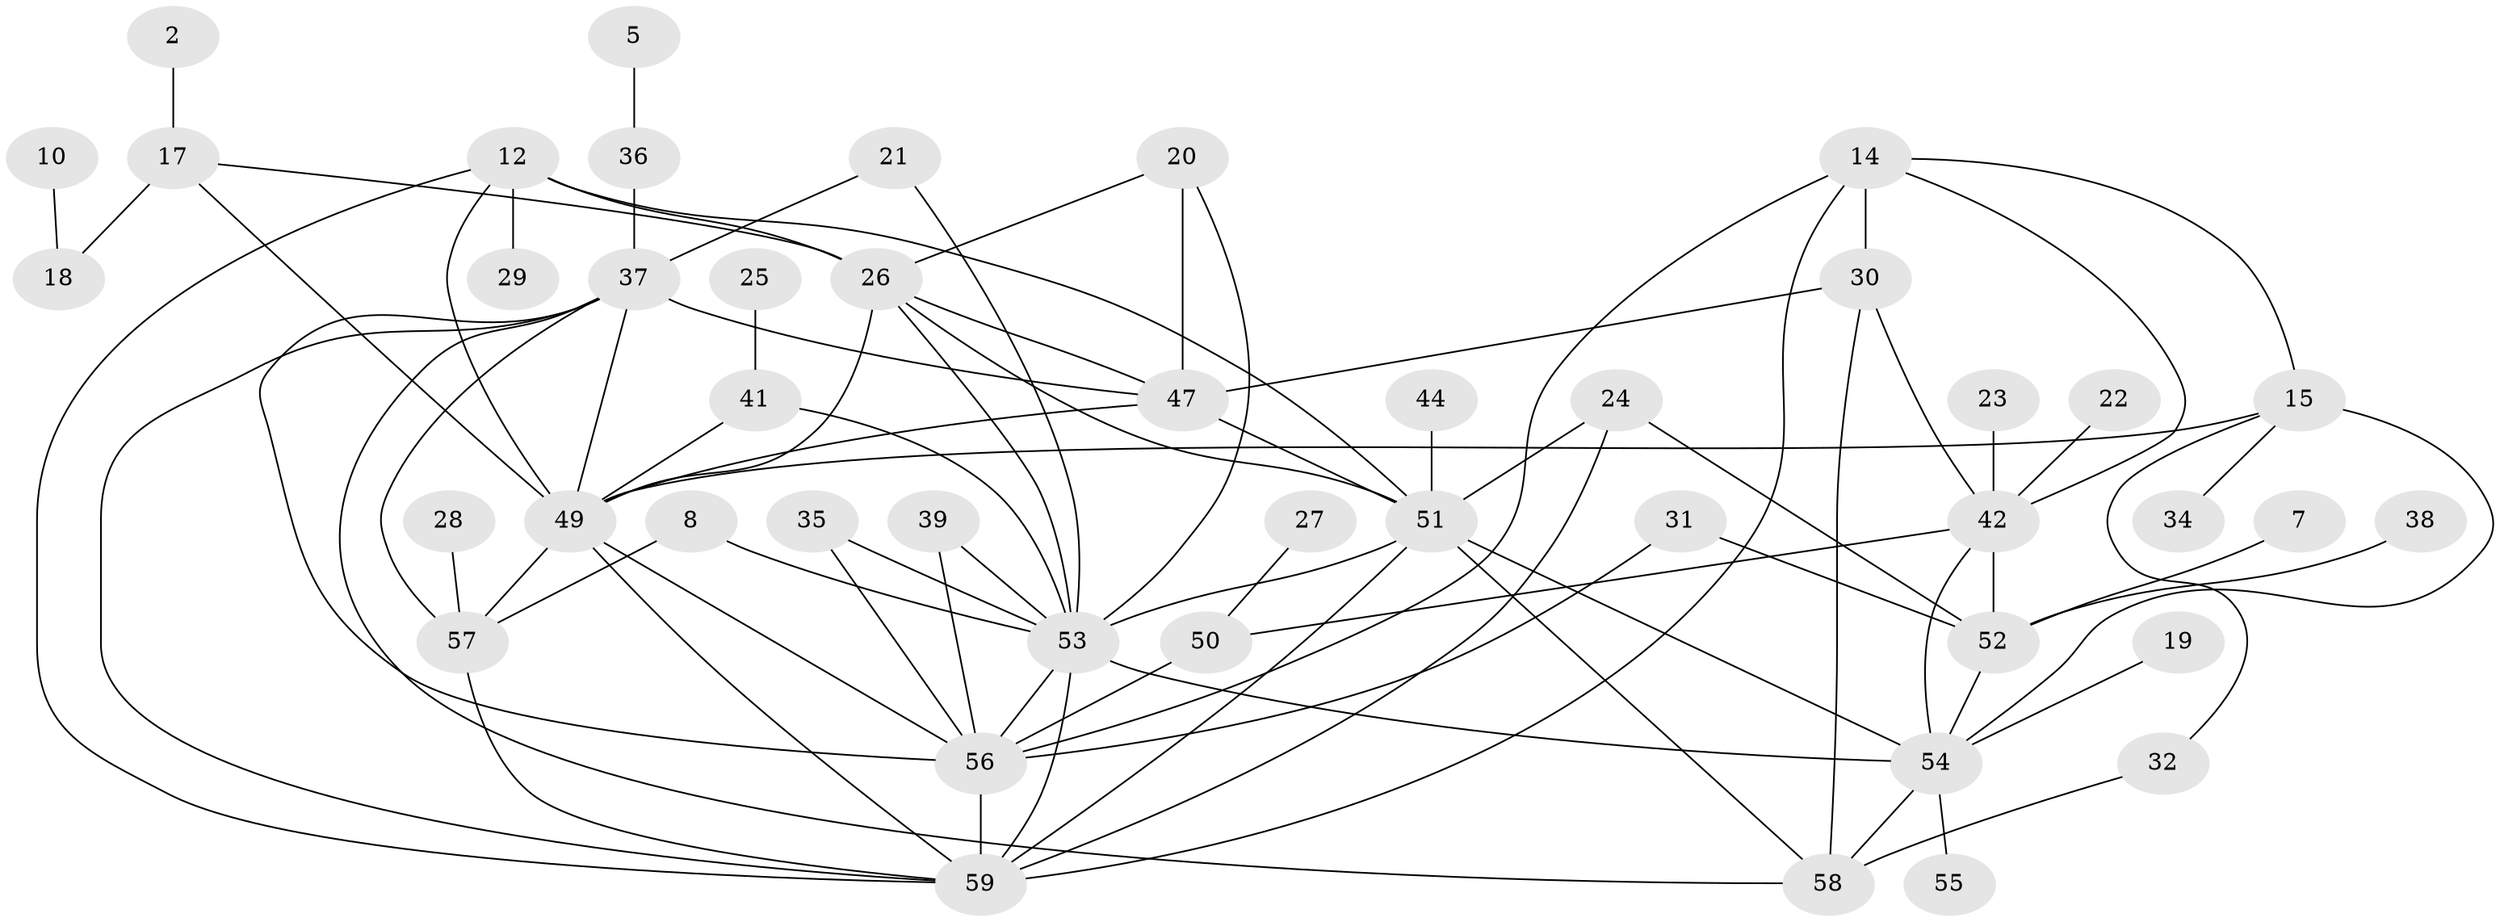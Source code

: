 // original degree distribution, {0: 0.11016949152542373, 1: 0.1864406779661017, 2: 0.23728813559322035, 3: 0.19491525423728814, 4: 0.2033898305084746, 5: 0.0423728813559322, 6: 0.025423728813559324}
// Generated by graph-tools (version 1.1) at 2025/49/03/09/25 03:49:05]
// undirected, 45 vertices, 83 edges
graph export_dot {
graph [start="1"]
  node [color=gray90,style=filled];
  2;
  5;
  7;
  8;
  10;
  12;
  14;
  15;
  17;
  18;
  19;
  20;
  21;
  22;
  23;
  24;
  25;
  26;
  27;
  28;
  29;
  30;
  31;
  32;
  34;
  35;
  36;
  37;
  38;
  39;
  41;
  42;
  44;
  47;
  49;
  50;
  51;
  52;
  53;
  54;
  55;
  56;
  57;
  58;
  59;
  2 -- 17 [weight=1.0];
  5 -- 36 [weight=1.0];
  7 -- 52 [weight=1.0];
  8 -- 53 [weight=1.0];
  8 -- 57 [weight=1.0];
  10 -- 18 [weight=1.0];
  12 -- 26 [weight=1.0];
  12 -- 29 [weight=1.0];
  12 -- 49 [weight=1.0];
  12 -- 51 [weight=1.0];
  12 -- 59 [weight=1.0];
  14 -- 15 [weight=1.0];
  14 -- 30 [weight=1.0];
  14 -- 42 [weight=1.0];
  14 -- 56 [weight=1.0];
  14 -- 59 [weight=1.0];
  15 -- 32 [weight=1.0];
  15 -- 34 [weight=1.0];
  15 -- 49 [weight=1.0];
  15 -- 54 [weight=1.0];
  17 -- 18 [weight=1.0];
  17 -- 26 [weight=1.0];
  17 -- 49 [weight=1.0];
  19 -- 54 [weight=1.0];
  20 -- 26 [weight=1.0];
  20 -- 47 [weight=1.0];
  20 -- 53 [weight=1.0];
  21 -- 37 [weight=1.0];
  21 -- 53 [weight=1.0];
  22 -- 42 [weight=1.0];
  23 -- 42 [weight=1.0];
  24 -- 51 [weight=1.0];
  24 -- 52 [weight=1.0];
  24 -- 59 [weight=1.0];
  25 -- 41 [weight=1.0];
  26 -- 47 [weight=1.0];
  26 -- 49 [weight=1.0];
  26 -- 51 [weight=1.0];
  26 -- 53 [weight=1.0];
  27 -- 50 [weight=1.0];
  28 -- 57 [weight=1.0];
  30 -- 42 [weight=1.0];
  30 -- 47 [weight=1.0];
  30 -- 58 [weight=1.0];
  31 -- 52 [weight=1.0];
  31 -- 56 [weight=1.0];
  32 -- 58 [weight=1.0];
  35 -- 53 [weight=1.0];
  35 -- 56 [weight=1.0];
  36 -- 37 [weight=1.0];
  37 -- 47 [weight=1.0];
  37 -- 49 [weight=1.0];
  37 -- 56 [weight=1.0];
  37 -- 57 [weight=1.0];
  37 -- 58 [weight=1.0];
  37 -- 59 [weight=1.0];
  38 -- 52 [weight=1.0];
  39 -- 53 [weight=1.0];
  39 -- 56 [weight=1.0];
  41 -- 49 [weight=1.0];
  41 -- 53 [weight=1.0];
  42 -- 50 [weight=1.0];
  42 -- 52 [weight=1.0];
  42 -- 54 [weight=1.0];
  44 -- 51 [weight=1.0];
  47 -- 49 [weight=1.0];
  47 -- 51 [weight=1.0];
  49 -- 56 [weight=1.0];
  49 -- 57 [weight=1.0];
  49 -- 59 [weight=1.0];
  50 -- 56 [weight=2.0];
  51 -- 53 [weight=1.0];
  51 -- 54 [weight=1.0];
  51 -- 58 [weight=1.0];
  51 -- 59 [weight=1.0];
  52 -- 54 [weight=1.0];
  53 -- 54 [weight=1.0];
  53 -- 56 [weight=1.0];
  53 -- 59 [weight=1.0];
  54 -- 55 [weight=1.0];
  54 -- 58 [weight=1.0];
  56 -- 59 [weight=1.0];
  57 -- 59 [weight=1.0];
}
